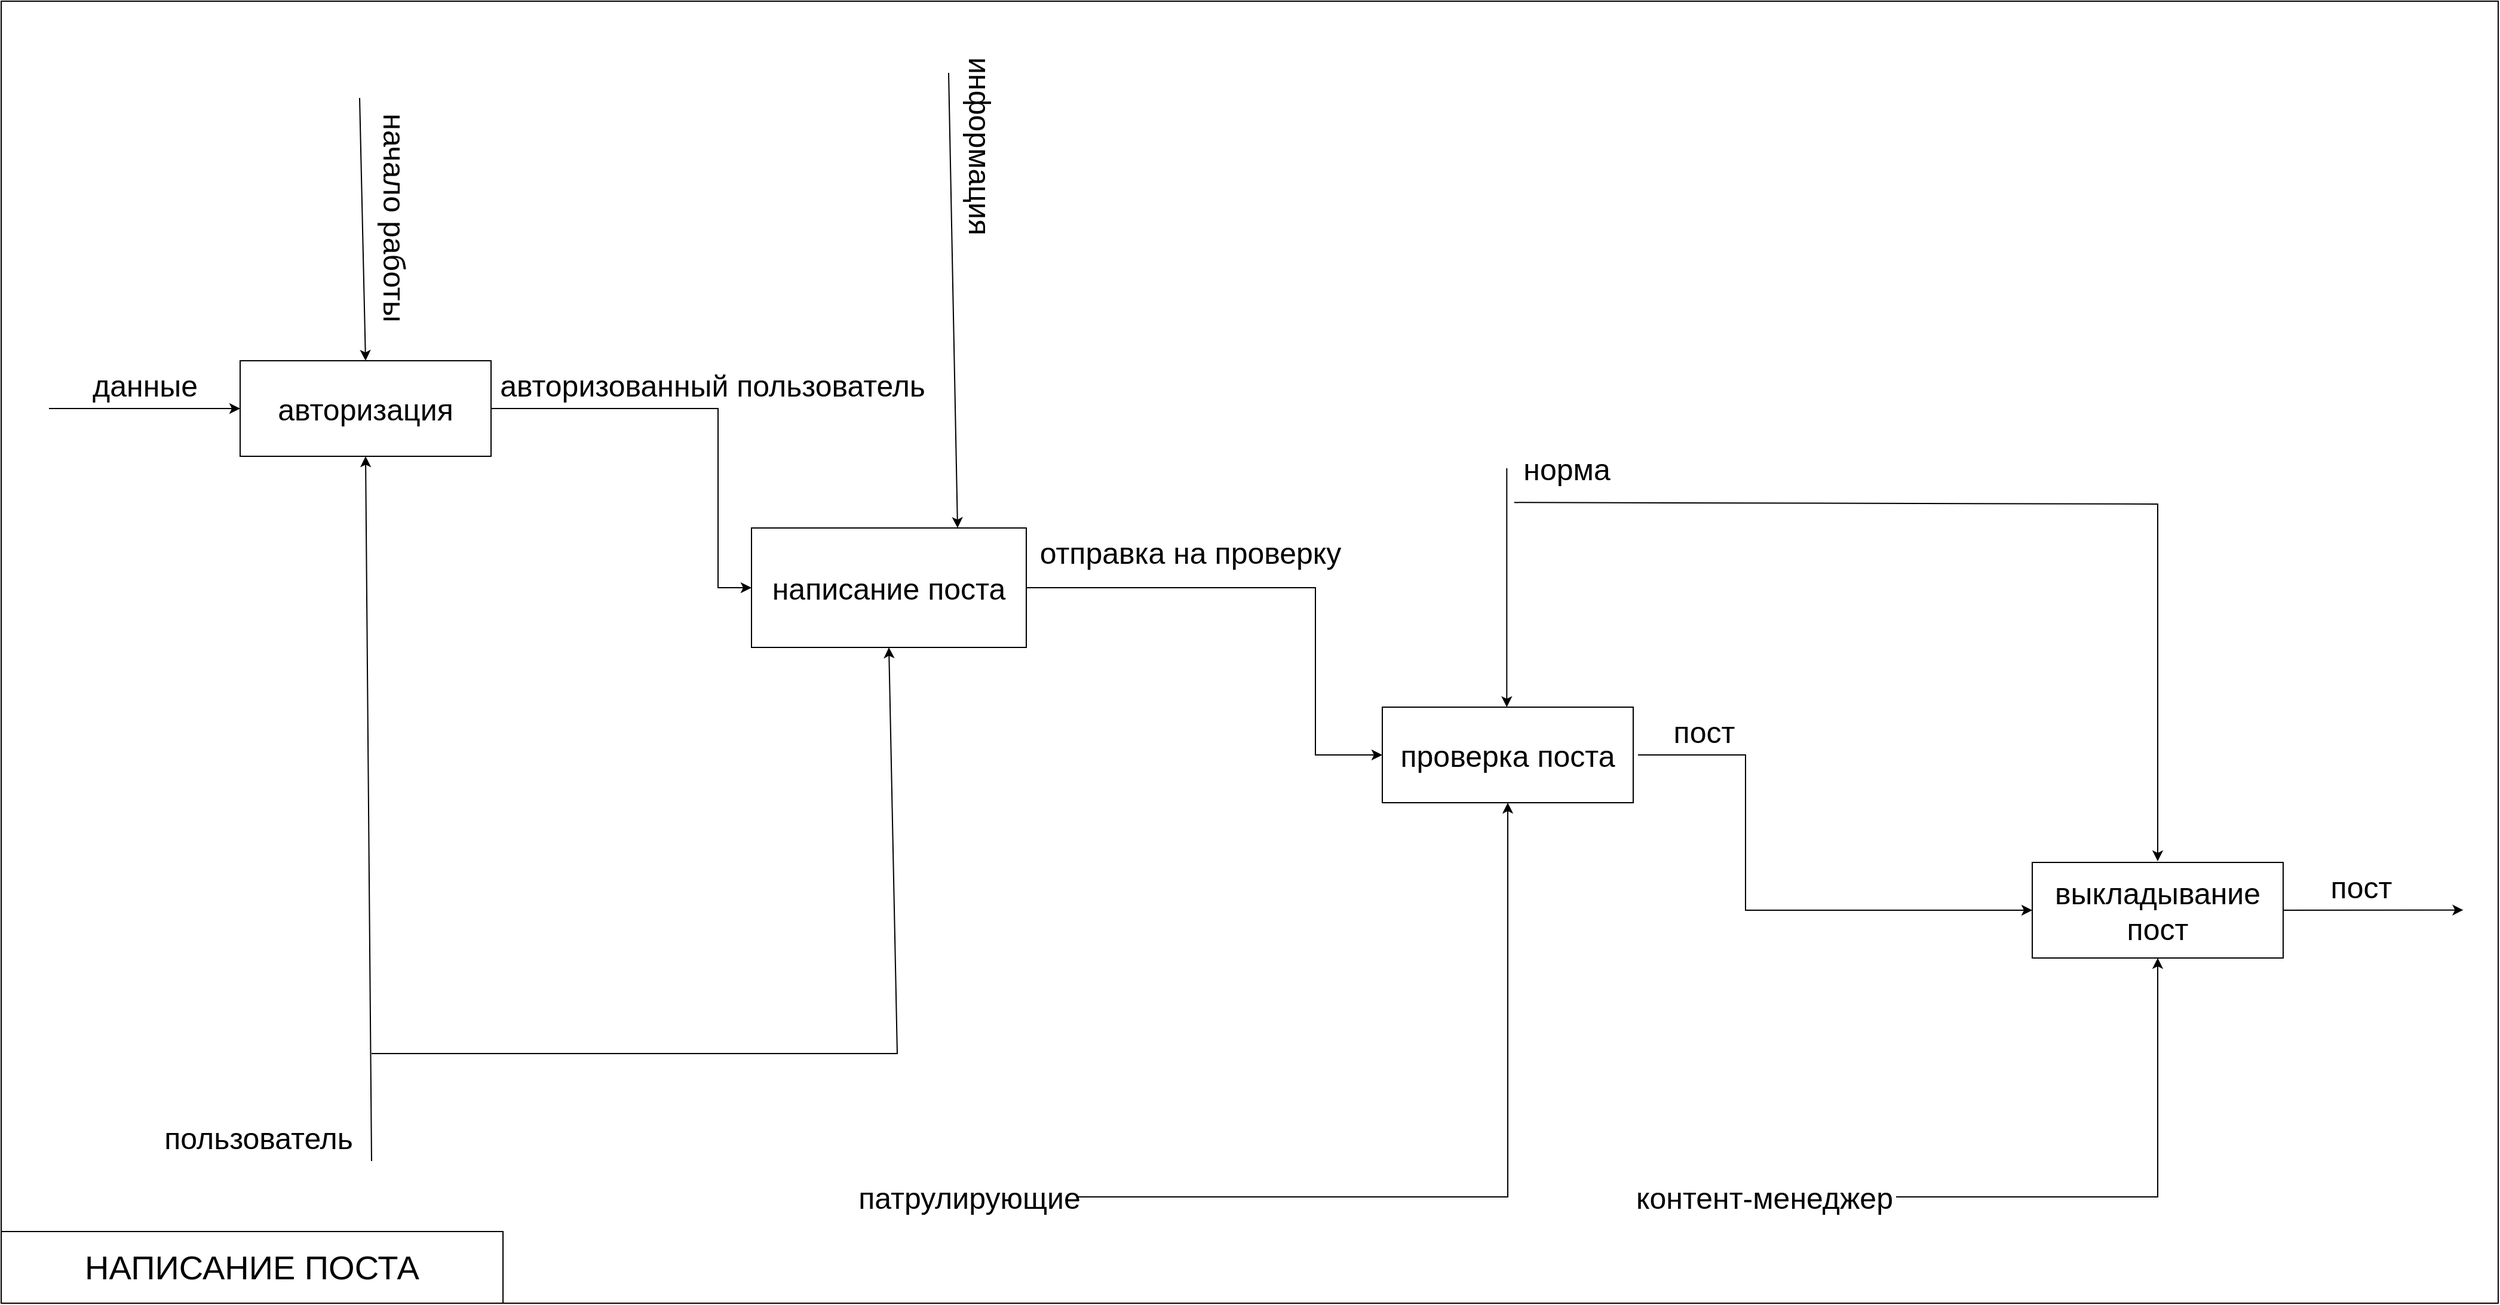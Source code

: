 <mxfile version="21.0.6"><diagram name="Страница 1" id="gpSI9rmk9X3Q4rw091L-"><mxGraphModel dx="-819" dy="2955" grid="1" gridSize="10" guides="1" tooltips="1" connect="1" arrows="1" fold="1" page="1" pageScale="1" pageWidth="827" pageHeight="1169" math="0" shadow="0"><root><mxCell id="0"/><mxCell id="1" parent="0"/><mxCell id="a8kBm0L_yTLhRdj4sct0-5" value="" style="rounded=0;whiteSpace=wrap;html=1;" vertex="1" parent="1"><mxGeometry x="4410" y="-610" width="2090" height="1090" as="geometry"/></mxCell><mxCell id="a8kBm0L_yTLhRdj4sct0-6" value="&lt;font style=&quot;font-size: 25px&quot;&gt;авторизация&lt;/font&gt;" style="rounded=0;whiteSpace=wrap;html=1;" vertex="1" parent="1"><mxGeometry x="4610" y="-309" width="210" height="80" as="geometry"/></mxCell><mxCell id="a8kBm0L_yTLhRdj4sct0-7" value="пользователь" style="text;html=1;align=center;verticalAlign=middle;resizable=0;points=[];autosize=1;strokeColor=none;fillColor=none;fontSize=25;" vertex="1" parent="1"><mxGeometry x="4540" y="321" width="170" height="40" as="geometry"/></mxCell><mxCell id="a8kBm0L_yTLhRdj4sct0-8" value="" style="endArrow=classic;html=1;rounded=0;fontSize=25;entryX=0.5;entryY=1;entryDx=0;entryDy=0;" edge="1" parent="1" target="a8kBm0L_yTLhRdj4sct0-6"><mxGeometry width="50" height="50" relative="1" as="geometry"><mxPoint x="4720" y="361" as="sourcePoint"/><mxPoint x="4840" y="41" as="targetPoint"/></mxGeometry></mxCell><mxCell id="a8kBm0L_yTLhRdj4sct0-9" value="" style="endArrow=classic;html=1;rounded=0;fontSize=25;entryX=0;entryY=0.5;entryDx=0;entryDy=0;" edge="1" parent="1" target="a8kBm0L_yTLhRdj4sct0-6"><mxGeometry width="50" height="50" relative="1" as="geometry"><mxPoint x="4450" y="-269" as="sourcePoint"/><mxPoint x="4530" y="-294" as="targetPoint"/></mxGeometry></mxCell><mxCell id="a8kBm0L_yTLhRdj4sct0-10" value="данные" style="text;html=1;align=center;verticalAlign=middle;resizable=0;points=[];autosize=1;strokeColor=none;fillColor=none;fontSize=25;" vertex="1" parent="1"><mxGeometry x="4480" y="-309" width="100" height="40" as="geometry"/></mxCell><mxCell id="a8kBm0L_yTLhRdj4sct0-11" value="&lt;font style=&quot;font-size: 25px&quot;&gt;написание поста&lt;br&gt;&lt;/font&gt;" style="rounded=0;whiteSpace=wrap;html=1;" vertex="1" parent="1"><mxGeometry x="5038" y="-169" width="230" height="100" as="geometry"/></mxCell><mxCell id="a8kBm0L_yTLhRdj4sct0-12" value="" style="endArrow=classic;html=1;rounded=0;fontSize=25;entryX=0.5;entryY=1;entryDx=0;entryDy=0;" edge="1" parent="1" target="a8kBm0L_yTLhRdj4sct0-11"><mxGeometry width="50" height="50" relative="1" as="geometry"><mxPoint x="4720" y="271" as="sourcePoint"/><mxPoint x="5060" y="41" as="targetPoint"/><Array as="points"><mxPoint x="5160" y="271"/></Array></mxGeometry></mxCell><mxCell id="a8kBm0L_yTLhRdj4sct0-13" value="информация" style="text;html=1;align=center;verticalAlign=middle;resizable=0;points=[];autosize=1;strokeColor=none;fillColor=none;fontSize=25;rotation=90;" vertex="1" parent="1"><mxGeometry x="5150" y="-509" width="160" height="40" as="geometry"/></mxCell><mxCell id="a8kBm0L_yTLhRdj4sct0-14" value="" style="endArrow=classic;html=1;rounded=0;fontSize=25;exitX=1;exitY=0.5;exitDx=0;exitDy=0;entryX=0;entryY=0.5;entryDx=0;entryDy=0;" edge="1" parent="1" source="a8kBm0L_yTLhRdj4sct0-6" target="a8kBm0L_yTLhRdj4sct0-11"><mxGeometry width="50" height="50" relative="1" as="geometry"><mxPoint x="4870" y="-249" as="sourcePoint"/><mxPoint x="5160" y="-169" as="targetPoint"/><Array as="points"><mxPoint x="5010" y="-269"/><mxPoint x="5010" y="-119"/></Array></mxGeometry></mxCell><mxCell id="a8kBm0L_yTLhRdj4sct0-15" value="авторизованный пользователь" style="text;html=1;align=center;verticalAlign=middle;resizable=0;points=[];autosize=1;strokeColor=none;fillColor=none;fontSize=25;rotation=0;" vertex="1" parent="1"><mxGeometry x="4820" y="-309" width="370" height="40" as="geometry"/></mxCell><mxCell id="a8kBm0L_yTLhRdj4sct0-16" value="&lt;font style=&quot;font-size: 25px&quot;&gt;проверка поста&lt;br&gt;&lt;/font&gt;" style="rounded=0;whiteSpace=wrap;html=1;" vertex="1" parent="1"><mxGeometry x="5566" y="-19" width="210" height="80" as="geometry"/></mxCell><mxCell id="a8kBm0L_yTLhRdj4sct0-17" value="" style="endArrow=classic;html=1;rounded=0;fontSize=25;entryX=0.5;entryY=0;entryDx=0;entryDy=0;" edge="1" parent="1" target="a8kBm0L_yTLhRdj4sct0-6"><mxGeometry width="50" height="50" relative="1" as="geometry"><mxPoint x="4710" y="-529" as="sourcePoint"/><mxPoint x="4750" y="-489" as="targetPoint"/></mxGeometry></mxCell><mxCell id="a8kBm0L_yTLhRdj4sct0-18" value="начало работы" style="text;html=1;align=center;verticalAlign=middle;resizable=0;points=[];autosize=1;strokeColor=none;fillColor=none;fontSize=25;rotation=90;" vertex="1" parent="1"><mxGeometry x="4645" y="-449" width="190" height="40" as="geometry"/></mxCell><mxCell id="a8kBm0L_yTLhRdj4sct0-19" value="отправка на проверку" style="text;html=1;align=center;verticalAlign=middle;resizable=0;points=[];autosize=1;strokeColor=none;fillColor=none;fontSize=25;" vertex="1" parent="1"><mxGeometry x="5270" y="-169" width="270" height="40" as="geometry"/></mxCell><mxCell id="a8kBm0L_yTLhRdj4sct0-20" value="патрулирующие" style="text;html=1;align=center;verticalAlign=middle;resizable=0;points=[];autosize=1;strokeColor=none;fillColor=none;fontSize=25;" vertex="1" parent="1"><mxGeometry x="5115" y="371" width="210" height="40" as="geometry"/></mxCell><mxCell id="a8kBm0L_yTLhRdj4sct0-21" value="" style="endArrow=classic;html=1;rounded=0;fontSize=25;entryX=0.5;entryY=1;entryDx=0;entryDy=0;" edge="1" parent="1" target="a8kBm0L_yTLhRdj4sct0-16"><mxGeometry width="50" height="50" relative="1" as="geometry"><mxPoint x="5310" y="391" as="sourcePoint"/><mxPoint x="5450" y="291" as="targetPoint"/><Array as="points"><mxPoint x="5671" y="391"/></Array></mxGeometry></mxCell><mxCell id="a8kBm0L_yTLhRdj4sct0-22" value="" style="endArrow=classic;html=1;rounded=0;fontSize=25;entryX=0;entryY=0.5;entryDx=0;entryDy=0;exitX=1;exitY=0.5;exitDx=0;exitDy=0;" edge="1" parent="1" source="a8kBm0L_yTLhRdj4sct0-11" target="a8kBm0L_yTLhRdj4sct0-16"><mxGeometry width="50" height="50" relative="1" as="geometry"><mxPoint x="5280" y="-19" as="sourcePoint"/><mxPoint x="5330" y="-69" as="targetPoint"/><Array as="points"><mxPoint x="5510" y="-119"/><mxPoint x="5510" y="21"/></Array></mxGeometry></mxCell><mxCell id="a8kBm0L_yTLhRdj4sct0-23" value="&lt;font style=&quot;font-size: 25px&quot;&gt;выкладывание пост&lt;/font&gt;" style="rounded=0;whiteSpace=wrap;html=1;" vertex="1" parent="1"><mxGeometry x="6110" y="111" width="210" height="80" as="geometry"/></mxCell><mxCell id="a8kBm0L_yTLhRdj4sct0-24" value="" style="endArrow=classic;html=1;rounded=0;fontSize=25;entryX=0;entryY=0.5;entryDx=0;entryDy=0;" edge="1" parent="1" target="a8kBm0L_yTLhRdj4sct0-23"><mxGeometry width="50" height="50" relative="1" as="geometry"><mxPoint x="5780" y="21" as="sourcePoint"/><mxPoint x="5900" y="-19" as="targetPoint"/><Array as="points"><mxPoint x="5870" y="21"/><mxPoint x="5870" y="151"/></Array></mxGeometry></mxCell><mxCell id="a8kBm0L_yTLhRdj4sct0-25" value="пост" style="text;html=1;align=center;verticalAlign=middle;resizable=0;points=[];autosize=1;strokeColor=none;fillColor=none;fontSize=25;" vertex="1" parent="1"><mxGeometry x="5800" y="-19" width="70" height="40" as="geometry"/></mxCell><mxCell id="a8kBm0L_yTLhRdj4sct0-27" value="" style="endArrow=classic;html=1;rounded=0;fontSize=25;exitX=1;exitY=0.5;exitDx=0;exitDy=0;entryX=0.986;entryY=0.698;entryDx=0;entryDy=0;entryPerimeter=0;" edge="1" parent="1" source="a8kBm0L_yTLhRdj4sct0-23" target="a8kBm0L_yTLhRdj4sct0-5"><mxGeometry width="50" height="50" relative="1" as="geometry"><mxPoint x="6180" y="151" as="sourcePoint"/><mxPoint x="6260" y="151" as="targetPoint"/></mxGeometry></mxCell><mxCell id="a8kBm0L_yTLhRdj4sct0-28" value="пост" style="text;html=1;align=center;verticalAlign=middle;resizable=0;points=[];autosize=1;strokeColor=none;fillColor=none;fontSize=25;" vertex="1" parent="1"><mxGeometry x="6350" y="111" width="70" height="40" as="geometry"/></mxCell><mxCell id="a8kBm0L_yTLhRdj4sct0-29" value="норма" style="text;html=1;align=center;verticalAlign=middle;resizable=0;points=[];autosize=1;strokeColor=none;fillColor=none;fontSize=25;" vertex="1" parent="1"><mxGeometry x="5675" y="-239" width="90" height="40" as="geometry"/></mxCell><mxCell id="a8kBm0L_yTLhRdj4sct0-30" value="" style="endArrow=classic;html=1;rounded=0;fontSize=25;" edge="1" parent="1"><mxGeometry width="50" height="50" relative="1" as="geometry"><mxPoint x="5670.17" y="-219" as="sourcePoint"/><mxPoint x="5670.17" y="-19" as="targetPoint"/></mxGeometry></mxCell><mxCell id="a8kBm0L_yTLhRdj4sct0-31" value="" style="endArrow=classic;html=1;rounded=0;fontSize=25;exitX=0.015;exitY=1.217;exitDx=0;exitDy=0;exitPerimeter=0;" edge="1" parent="1" source="a8kBm0L_yTLhRdj4sct0-29"><mxGeometry width="50" height="50" relative="1" as="geometry"><mxPoint x="5830" y="-169" as="sourcePoint"/><mxPoint x="6215" y="110" as="targetPoint"/><Array as="points"><mxPoint x="6215" y="-189"/></Array></mxGeometry></mxCell><mxCell id="a8kBm0L_yTLhRdj4sct0-33" value="НАПИСАНИЕ ПОСТА" style="rounded=0;whiteSpace=wrap;html=1;fontSize=28;" vertex="1" parent="1"><mxGeometry x="4410" y="420" width="420" height="60" as="geometry"/></mxCell><mxCell id="a8kBm0L_yTLhRdj4sct0-38" value="" style="endArrow=classic;html=1;rounded=0;fontSize=20;entryX=0.75;entryY=0;entryDx=0;entryDy=0;exitX=0.119;exitY=1.175;exitDx=0;exitDy=0;exitPerimeter=0;" edge="1" parent="1" source="a8kBm0L_yTLhRdj4sct0-13" target="a8kBm0L_yTLhRdj4sct0-11"><mxGeometry width="50" height="50" relative="1" as="geometry"><mxPoint x="5080" y="-179" as="sourcePoint"/><mxPoint x="5130" y="-229" as="targetPoint"/></mxGeometry></mxCell><mxCell id="a8kBm0L_yTLhRdj4sct0-41" style="edgeStyle=orthogonalEdgeStyle;rounded=0;orthogonalLoop=1;jettySize=auto;html=1;" edge="1" parent="1" source="a8kBm0L_yTLhRdj4sct0-40" target="a8kBm0L_yTLhRdj4sct0-23"><mxGeometry relative="1" as="geometry"/></mxCell><mxCell id="a8kBm0L_yTLhRdj4sct0-40" value="контент-менеджер" style="text;html=1;strokeColor=none;fillColor=none;align=center;verticalAlign=middle;whiteSpace=wrap;rounded=0;fontSize=25;" vertex="1" parent="1"><mxGeometry x="5776" y="376" width="220" height="30" as="geometry"/></mxCell></root></mxGraphModel></diagram></mxfile>